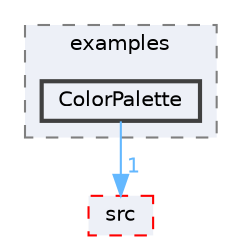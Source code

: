 digraph "FastLED/FastLED/examples/ColorPalette"
{
 // LATEX_PDF_SIZE
  bgcolor="transparent";
  edge [fontname=Helvetica,fontsize=10,labelfontname=Helvetica,labelfontsize=10];
  node [fontname=Helvetica,fontsize=10,shape=box,height=0.2,width=0.4];
  compound=true
  subgraph clusterdir_999a185a1a47b3a763bb04a7a263eb0d {
    graph [ bgcolor="#edf0f7", pencolor="grey50", label="examples", fontname=Helvetica,fontsize=10 style="filled,dashed", URL="dir_999a185a1a47b3a763bb04a7a263eb0d.html",tooltip=""]
  dir_77857c8a28aa23c6347f62bf529dd1b9 [label="ColorPalette", fillcolor="#edf0f7", color="grey25", style="filled,bold", URL="dir_77857c8a28aa23c6347f62bf529dd1b9.html",tooltip=""];
  }
  dir_e6a3de723047763e6a27a3cab040759e [label="src", fillcolor="#edf0f7", color="red", style="filled,dashed", URL="dir_e6a3de723047763e6a27a3cab040759e.html",tooltip=""];
  dir_77857c8a28aa23c6347f62bf529dd1b9->dir_e6a3de723047763e6a27a3cab040759e [headlabel="1", labeldistance=1.5 headhref="dir_000014_000075.html" href="dir_000014_000075.html" color="steelblue1" fontcolor="steelblue1"];
}
